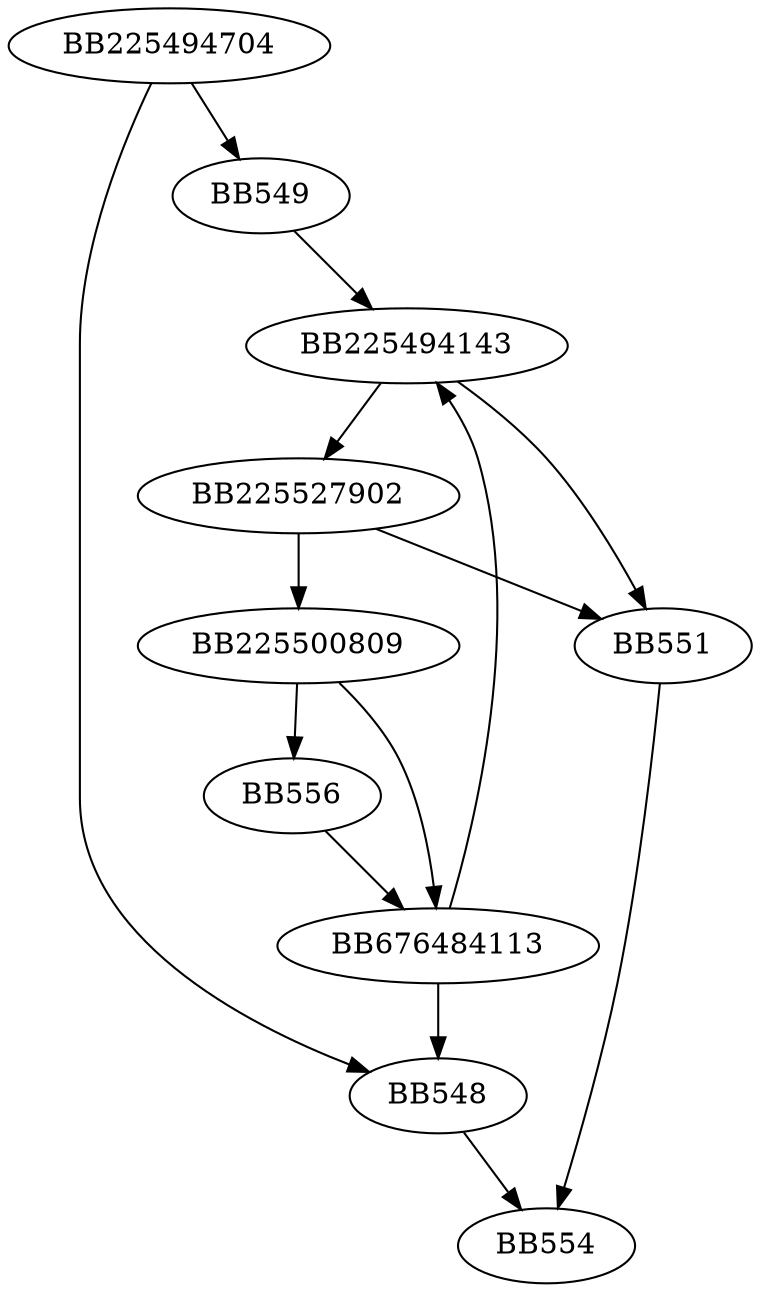 digraph G{
	BB225494704->BB548;
	BB225494704->BB549;
	BB549->BB225494143;
	BB225494143->BB551;
	BB225494143->BB225527902;
	BB225527902->BB551;
	BB225527902->BB225500809;
	BB551->BB554;
	BB225500809->BB676484113;
	BB225500809->BB556;
	BB556->BB676484113;
	BB676484113->BB225494143;
	BB676484113->BB548;
	BB548->BB554;
}
